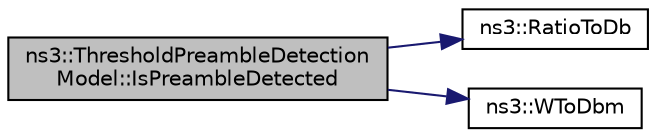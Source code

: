 digraph "ns3::ThresholdPreambleDetectionModel::IsPreambleDetected"
{
 // LATEX_PDF_SIZE
  edge [fontname="Helvetica",fontsize="10",labelfontname="Helvetica",labelfontsize="10"];
  node [fontname="Helvetica",fontsize="10",shape=record];
  rankdir="LR";
  Node1 [label="ns3::ThresholdPreambleDetection\lModel::IsPreambleDetected",height=0.2,width=0.4,color="black", fillcolor="grey75", style="filled", fontcolor="black",tooltip="This method returns whether the preamble detection was successful."];
  Node1 -> Node2 [color="midnightblue",fontsize="10",style="solid",fontname="Helvetica"];
  Node2 [label="ns3::RatioToDb",height=0.2,width=0.4,color="black", fillcolor="white", style="filled",URL="$namespacens3.html#a132cf27eedb5e15a1427faf8724be4d2",tooltip="Convert from ratio to dB."];
  Node1 -> Node3 [color="midnightblue",fontsize="10",style="solid",fontname="Helvetica"];
  Node3 [label="ns3::WToDbm",height=0.2,width=0.4,color="black", fillcolor="white", style="filled",URL="$namespacens3.html#a256abf4ba6bab6e20f8419fff00e73e2",tooltip="Convert from Watts to dBm."];
}
